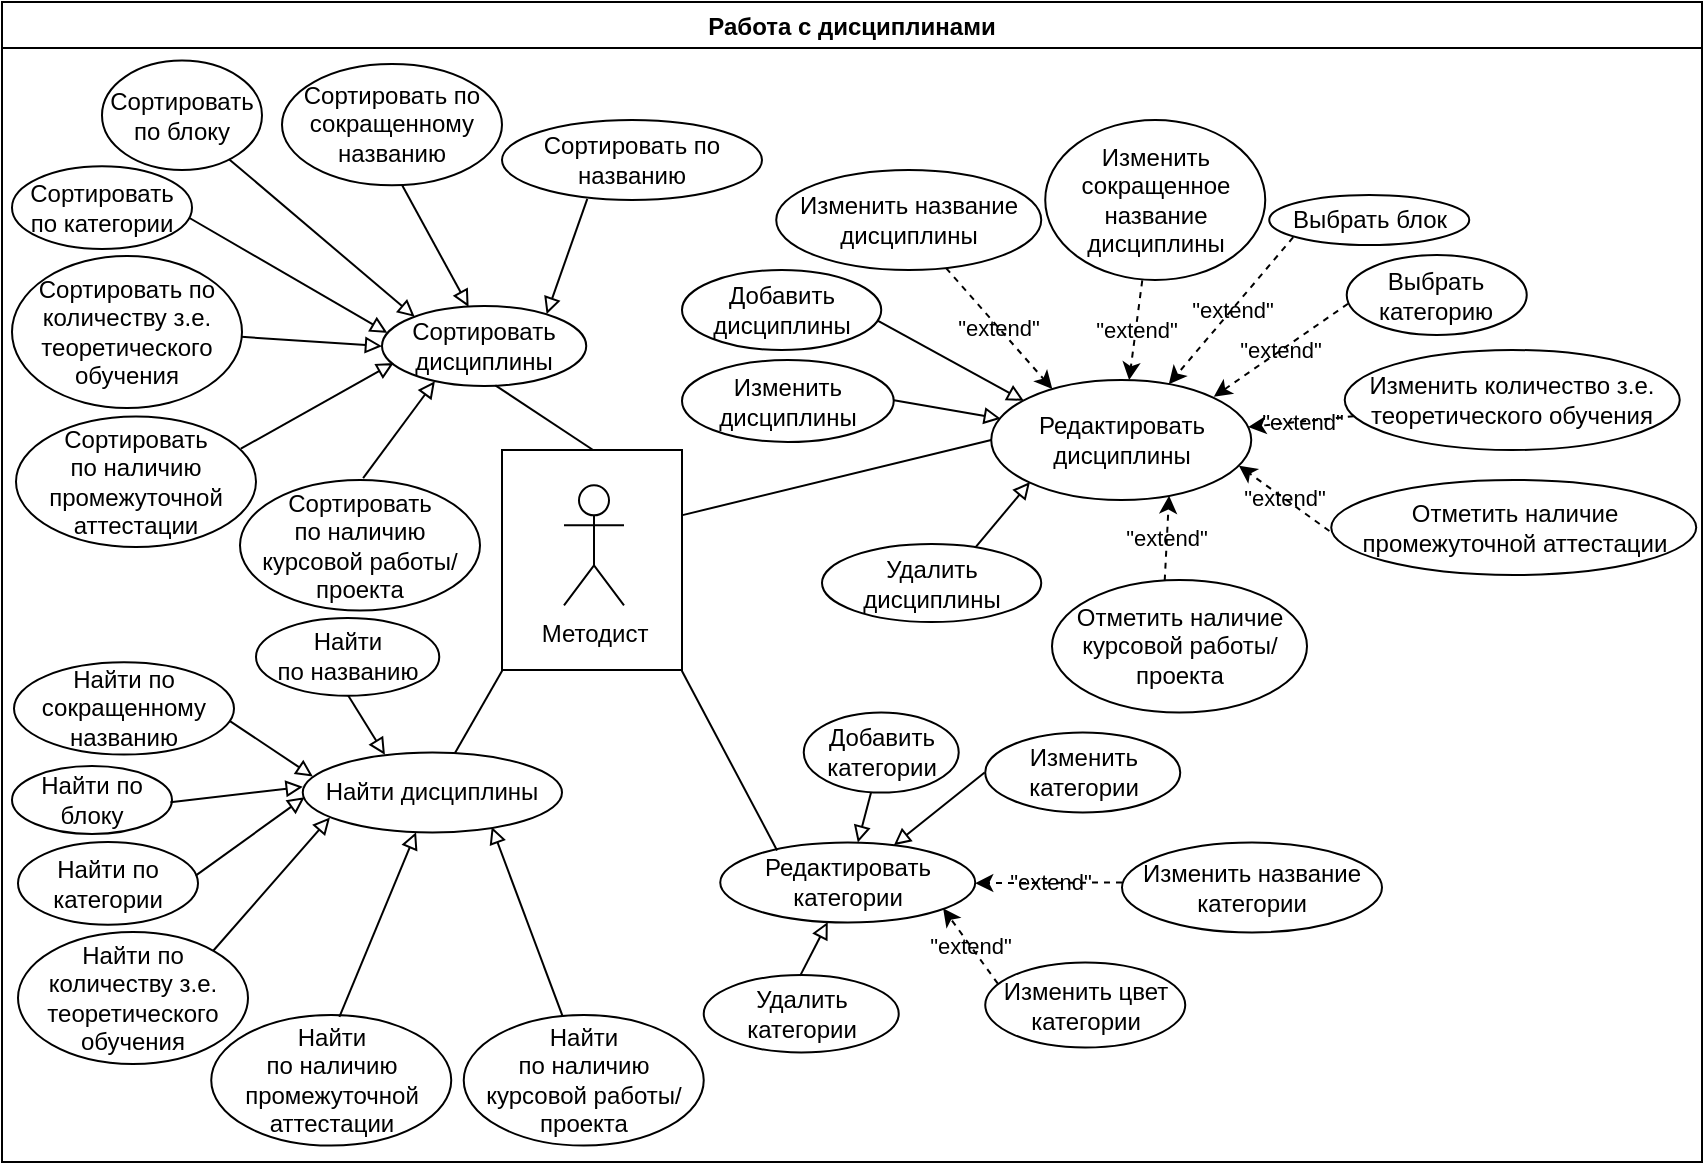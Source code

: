 <mxfile version="17.2.4" type="device"><diagram id="Zh0K8sYVSOeEKQllDIt9" name="Page-1"><mxGraphModel dx="1888" dy="660" grid="1" gridSize="10" guides="1" tooltips="1" connect="0" arrows="1" fold="1" page="1" pageScale="1" pageWidth="850" pageHeight="1100" math="0" shadow="0"><root><mxCell id="0"/><mxCell id="1" parent="0"/><mxCell id="KVoGH-WHwt21C9cMLeo8-1" value="" style="rounded=0;whiteSpace=wrap;html=1;fillColor=none;" parent="1" vertex="1"><mxGeometry x="-600" y="484" width="90" height="110" as="geometry"/></mxCell><mxCell id="kAwzmWlMEPiF8q2u1fac-36" value="" style="endArrow=none;html=1;rounded=0;entryX=0;entryY=0.5;entryDx=0;entryDy=0;exitX=1.003;exitY=0.296;exitDx=0;exitDy=0;exitPerimeter=0;" parent="1" source="KVoGH-WHwt21C9cMLeo8-1" target="kAwzmWlMEPiF8q2u1fac-35" edge="1"><mxGeometry width="50" height="50" relative="1" as="geometry"><mxPoint x="-545" y="523.38" as="sourcePoint"/><mxPoint x="-395" y="383.38" as="targetPoint"/></mxGeometry></mxCell><mxCell id="a7HYJBhB6-KczriwUQ04-33" value="Работа с дисциплинами" style="swimlane;" parent="1" vertex="1"><mxGeometry x="-850" y="260" width="850" height="580" as="geometry"/></mxCell><mxCell id="CMSKaGN8obsDstW23zKW-3" value="" style="endArrow=block;html=1;rounded=0;labelBorderColor=none;endFill=0;exitX=0.411;exitY=0.005;exitDx=0;exitDy=0;exitPerimeter=0;entryX=0.729;entryY=0.929;entryDx=0;entryDy=0;entryPerimeter=0;" parent="a7HYJBhB6-KczriwUQ04-33" source="CMSKaGN8obsDstW23zKW-59" target="RCO-uN1KYXp3KknbxIjs-1" edge="1"><mxGeometry width="50" height="50" relative="1" as="geometry"><mxPoint x="250" y="440.25" as="sourcePoint"/><mxPoint x="330" y="438.25" as="targetPoint"/></mxGeometry></mxCell><mxCell id="a7HYJBhB6-KczriwUQ04-6" value="Добавить категории" style="ellipse;whiteSpace=wrap;html=1;" parent="a7HYJBhB6-KczriwUQ04-33" vertex="1"><mxGeometry x="400.87" y="355.25" width="77.5" height="40" as="geometry"/></mxCell><mxCell id="a7HYJBhB6-KczriwUQ04-11" value="Редактировать категории" style="ellipse;whiteSpace=wrap;html=1;" parent="a7HYJBhB6-KczriwUQ04-33" vertex="1"><mxGeometry x="359.12" y="420.25" width="127.5" height="40" as="geometry"/></mxCell><mxCell id="a7HYJBhB6-KczriwUQ04-12" value="" style="endArrow=block;html=1;rounded=0;labelBorderColor=none;endFill=0;" parent="a7HYJBhB6-KczriwUQ04-33" source="a7HYJBhB6-KczriwUQ04-6" target="a7HYJBhB6-KczriwUQ04-11" edge="1"><mxGeometry width="50" height="50" relative="1" as="geometry"><mxPoint x="336.18" y="342.65" as="sourcePoint"/><mxPoint x="327.968" y="401.25" as="targetPoint"/></mxGeometry></mxCell><mxCell id="a7HYJBhB6-KczriwUQ04-13" value="Изменить категории" style="ellipse;whiteSpace=wrap;html=1;" parent="a7HYJBhB6-KczriwUQ04-33" vertex="1"><mxGeometry x="491.62" y="365.25" width="97.5" height="40" as="geometry"/></mxCell><mxCell id="a7HYJBhB6-KczriwUQ04-14" value="" style="endArrow=block;html=1;rounded=0;labelBorderColor=none;endFill=0;exitX=-0.003;exitY=0.5;exitDx=0;exitDy=0;exitPerimeter=0;" parent="a7HYJBhB6-KczriwUQ04-33" source="a7HYJBhB6-KczriwUQ04-13" target="a7HYJBhB6-KczriwUQ04-11" edge="1"><mxGeometry width="50" height="50" relative="1" as="geometry"><mxPoint x="511.0" y="436.25" as="sourcePoint"/><mxPoint x="477.672" y="467.22" as="targetPoint"/></mxGeometry></mxCell><mxCell id="a7HYJBhB6-KczriwUQ04-15" value="Удалить категории" style="ellipse;whiteSpace=wrap;html=1;" parent="a7HYJBhB6-KczriwUQ04-33" vertex="1"><mxGeometry x="350.87" y="486.5" width="97.5" height="38.75" as="geometry"/></mxCell><mxCell id="a7HYJBhB6-KczriwUQ04-16" value="" style="endArrow=block;html=1;rounded=0;labelBorderColor=none;endFill=0;exitX=0.494;exitY=0.011;exitDx=0;exitDy=0;exitPerimeter=0;" parent="a7HYJBhB6-KczriwUQ04-33" source="a7HYJBhB6-KczriwUQ04-15" target="a7HYJBhB6-KczriwUQ04-11" edge="1"><mxGeometry width="50" height="50" relative="1" as="geometry"><mxPoint x="536.62" y="515.25" as="sourcePoint"/><mxPoint x="511.993" y="480.899" as="targetPoint"/></mxGeometry></mxCell><mxCell id="a7HYJBhB6-KczriwUQ04-17" value="Изменить название категории" style="ellipse;whiteSpace=wrap;html=1;" parent="a7HYJBhB6-KczriwUQ04-33" vertex="1"><mxGeometry x="560" y="420.25" width="130" height="45" as="geometry"/></mxCell><mxCell id="a7HYJBhB6-KczriwUQ04-18" value="Изменить цвет категории" style="ellipse;whiteSpace=wrap;html=1;" parent="a7HYJBhB6-KczriwUQ04-33" vertex="1"><mxGeometry x="491.62" y="480.25" width="100" height="42.5" as="geometry"/></mxCell><mxCell id="a7HYJBhB6-KczriwUQ04-19" value="&quot;extend&quot;" style="endArrow=classic;html=1;rounded=0;dashed=1;labelBackgroundColor=none;exitX=0;exitY=0.444;exitDx=0;exitDy=0;exitPerimeter=0;entryX=1;entryY=0.508;entryDx=0;entryDy=0;entryPerimeter=0;" parent="a7HYJBhB6-KczriwUQ04-33" source="a7HYJBhB6-KczriwUQ04-17" target="a7HYJBhB6-KczriwUQ04-11" edge="1"><mxGeometry width="50" height="50" relative="1" as="geometry"><mxPoint x="571.84" y="270.5" as="sourcePoint"/><mxPoint x="529.837" y="307.85" as="targetPoint"/></mxGeometry></mxCell><mxCell id="a7HYJBhB6-KczriwUQ04-20" value="&quot;extend&quot;" style="endArrow=classic;html=1;rounded=0;dashed=1;labelBackgroundColor=none;entryX=0.874;entryY=0.823;entryDx=0;entryDy=0;entryPerimeter=0;exitX=0.063;exitY=0.249;exitDx=0;exitDy=0;exitPerimeter=0;" parent="a7HYJBhB6-KczriwUQ04-33" source="a7HYJBhB6-KczriwUQ04-18" target="a7HYJBhB6-KczriwUQ04-11" edge="1"><mxGeometry width="50" height="50" relative="1" as="geometry"><mxPoint x="686.62" y="495.25" as="sourcePoint"/><mxPoint x="641.71" y="469.039" as="targetPoint"/></mxGeometry></mxCell><mxCell id="kAwzmWlMEPiF8q2u1fac-35" value="Редактировать дисциплины" style="ellipse;whiteSpace=wrap;html=1;" parent="a7HYJBhB6-KczriwUQ04-33" vertex="1"><mxGeometry x="494.62" y="189" width="130" height="60" as="geometry"/></mxCell><mxCell id="kAwzmWlMEPiF8q2u1fac-37" value="Выбрать блок" style="ellipse;whiteSpace=wrap;html=1;" parent="a7HYJBhB6-KczriwUQ04-33" vertex="1"><mxGeometry x="633.62" y="96.5" width="100" height="25" as="geometry"/></mxCell><mxCell id="kAwzmWlMEPiF8q2u1fac-39" value="Изменить название дисциплины" style="ellipse;whiteSpace=wrap;html=1;" parent="a7HYJBhB6-KczriwUQ04-33" vertex="1"><mxGeometry x="387.12" y="84" width="132.5" height="50" as="geometry"/></mxCell><mxCell id="kAwzmWlMEPiF8q2u1fac-40" value="Изменить количество з.е.&lt;br&gt;теоретического обучения" style="ellipse;whiteSpace=wrap;html=1;" parent="a7HYJBhB6-KczriwUQ04-33" vertex="1"><mxGeometry x="671.37" y="174" width="167.5" height="50" as="geometry"/></mxCell><mxCell id="kAwzmWlMEPiF8q2u1fac-41" value="&quot;extend&quot;" style="endArrow=classic;html=1;rounded=0;dashed=1;labelBorderColor=none;exitX=0.641;exitY=0.981;exitDx=0;exitDy=0;exitPerimeter=0;labelBackgroundColor=none;entryX=0.235;entryY=0.075;entryDx=0;entryDy=0;entryPerimeter=0;" parent="a7HYJBhB6-KczriwUQ04-33" source="kAwzmWlMEPiF8q2u1fac-39" target="kAwzmWlMEPiF8q2u1fac-35" edge="1"><mxGeometry width="50" height="50" relative="1" as="geometry"><mxPoint x="634.62" y="229" as="sourcePoint"/><mxPoint x="404.62" y="159" as="targetPoint"/></mxGeometry></mxCell><mxCell id="-8U82XjVMPYfmYzCf4u3-12" value="Выбрать категорию" style="ellipse;whiteSpace=wrap;html=1;" parent="a7HYJBhB6-KczriwUQ04-33" vertex="1"><mxGeometry x="672.37" y="126.5" width="90" height="40" as="geometry"/></mxCell><mxCell id="-8U82XjVMPYfmYzCf4u3-18" value="Отметить наличие курсовой работы/ проекта" style="ellipse;whiteSpace=wrap;html=1;" parent="a7HYJBhB6-KczriwUQ04-33" vertex="1"><mxGeometry x="525" y="289" width="127.5" height="66.25" as="geometry"/></mxCell><mxCell id="-8U82XjVMPYfmYzCf4u3-19" value="&quot;extend&quot;" style="endArrow=classic;html=1;rounded=0;dashed=1;exitX=0.442;exitY=0.005;exitDx=0;exitDy=0;entryX=0.684;entryY=0.964;entryDx=0;entryDy=0;entryPerimeter=0;labelBackgroundColor=none;exitPerimeter=0;" parent="a7HYJBhB6-KczriwUQ04-33" source="-8U82XjVMPYfmYzCf4u3-18" target="kAwzmWlMEPiF8q2u1fac-35" edge="1"><mxGeometry width="50" height="50" relative="1" as="geometry"><mxPoint x="419.62" y="294" as="sourcePoint"/><mxPoint x="513.2" y="245.62" as="targetPoint"/></mxGeometry></mxCell><mxCell id="-8U82XjVMPYfmYzCf4u3-20" value="Изменить сокращенное название дисциплины" style="ellipse;whiteSpace=wrap;html=1;" parent="a7HYJBhB6-KczriwUQ04-33" vertex="1"><mxGeometry x="521.62" y="59" width="110" height="80" as="geometry"/></mxCell><mxCell id="a7HYJBhB6-KczriwUQ04-3" value="&quot;extend&quot;" style="endArrow=classic;html=1;rounded=0;dashed=1;labelBackgroundColor=none;exitX=-0.005;exitY=0.537;exitDx=0;exitDy=0;exitPerimeter=0;entryX=0.952;entryY=0.713;entryDx=0;entryDy=0;entryPerimeter=0;" parent="a7HYJBhB6-KczriwUQ04-33" source="a7HYJBhB6-KczriwUQ04-2" target="kAwzmWlMEPiF8q2u1fac-35" edge="1"><mxGeometry width="50" height="50" relative="1" as="geometry"><mxPoint x="660.02" y="338.105" as="sourcePoint"/><mxPoint x="592.851" y="257.019" as="targetPoint"/></mxGeometry></mxCell><mxCell id="a7HYJBhB6-KczriwUQ04-22" value="&quot;extend&quot;" style="endArrow=classic;html=1;rounded=0;dashed=1;labelBorderColor=none;exitX=0.441;exitY=1.002;exitDx=0;exitDy=0;exitPerimeter=0;labelBackgroundColor=none;" parent="a7HYJBhB6-KczriwUQ04-33" source="-8U82XjVMPYfmYzCf4u3-20" target="kAwzmWlMEPiF8q2u1fac-35" edge="1"><mxGeometry width="50" height="50" relative="1" as="geometry"><mxPoint x="469.552" y="143.05" as="sourcePoint"/><mxPoint x="520.74" y="208.72" as="targetPoint"/></mxGeometry></mxCell><mxCell id="a7HYJBhB6-KczriwUQ04-23" value="&quot;extend&quot;" style="endArrow=classic;html=1;rounded=0;dashed=1;labelBorderColor=none;exitX=0.12;exitY=0.844;exitDx=0;exitDy=0;exitPerimeter=0;labelBackgroundColor=none;" parent="a7HYJBhB6-KczriwUQ04-33" source="kAwzmWlMEPiF8q2u1fac-37" target="kAwzmWlMEPiF8q2u1fac-35" edge="1"><mxGeometry width="50" height="50" relative="1" as="geometry"><mxPoint x="578.13" y="139.16" as="sourcePoint"/><mxPoint x="572.33" y="199.026" as="targetPoint"/></mxGeometry></mxCell><mxCell id="a7HYJBhB6-KczriwUQ04-24" value="&quot;extend&quot;" style="endArrow=classic;html=1;rounded=0;dashed=1;labelBorderColor=none;labelBackgroundColor=none;exitX=0.007;exitY=0.609;exitDx=0;exitDy=0;exitPerimeter=0;entryX=0.856;entryY=0.14;entryDx=0;entryDy=0;entryPerimeter=0;" parent="a7HYJBhB6-KczriwUQ04-33" source="-8U82XjVMPYfmYzCf4u3-12" target="kAwzmWlMEPiF8q2u1fac-35" edge="1"><mxGeometry width="50" height="50" relative="1" as="geometry"><mxPoint x="684.62" y="189" as="sourcePoint"/><mxPoint x="598.862" y="202.207" as="targetPoint"/></mxGeometry></mxCell><mxCell id="a7HYJBhB6-KczriwUQ04-25" value="&quot;extend&quot;" style="endArrow=classic;html=1;rounded=0;dashed=1;labelBackgroundColor=none;" parent="a7HYJBhB6-KczriwUQ04-33" source="kAwzmWlMEPiF8q2u1fac-40" target="kAwzmWlMEPiF8q2u1fac-35" edge="1"><mxGeometry width="50" height="50" relative="1" as="geometry"><mxPoint x="538.752" y="308.63" as="sourcePoint"/><mxPoint x="547.78" y="257.8" as="targetPoint"/></mxGeometry></mxCell><mxCell id="a7HYJBhB6-KczriwUQ04-26" value="Добавить дисциплины" style="ellipse;whiteSpace=wrap;html=1;" parent="a7HYJBhB6-KczriwUQ04-33" vertex="1"><mxGeometry x="340" y="134" width="99.62" height="40" as="geometry"/></mxCell><mxCell id="a7HYJBhB6-KczriwUQ04-27" value="Изменить дисциплины" style="ellipse;whiteSpace=wrap;html=1;" parent="a7HYJBhB6-KczriwUQ04-33" vertex="1"><mxGeometry x="340" y="179" width="105.87" height="41" as="geometry"/></mxCell><mxCell id="a7HYJBhB6-KczriwUQ04-28" value="" style="endArrow=block;html=1;rounded=0;labelBorderColor=none;endFill=0;exitX=0.982;exitY=0.633;exitDx=0;exitDy=0;exitPerimeter=0;entryX=0.126;entryY=0.174;entryDx=0;entryDy=0;entryPerimeter=0;" parent="a7HYJBhB6-KczriwUQ04-33" source="a7HYJBhB6-KczriwUQ04-26" target="kAwzmWlMEPiF8q2u1fac-35" edge="1"><mxGeometry width="50" height="50" relative="1" as="geometry"><mxPoint x="474.62" y="190.25" as="sourcePoint"/><mxPoint x="437.563" y="215.999" as="targetPoint"/></mxGeometry></mxCell><mxCell id="a7HYJBhB6-KczriwUQ04-29" value="" style="endArrow=block;html=1;rounded=0;labelBorderColor=none;endFill=0;exitX=1.001;exitY=0.491;exitDx=0;exitDy=0;exitPerimeter=0;entryX=0.037;entryY=0.322;entryDx=0;entryDy=0;entryPerimeter=0;" parent="a7HYJBhB6-KczriwUQ04-33" source="a7HYJBhB6-KczriwUQ04-27" target="kAwzmWlMEPiF8q2u1fac-35" edge="1"><mxGeometry width="50" height="50" relative="1" as="geometry"><mxPoint x="447.91" y="169.32" as="sourcePoint"/><mxPoint x="521.0" y="209.44" as="targetPoint"/></mxGeometry></mxCell><mxCell id="a7HYJBhB6-KczriwUQ04-30" value="Удалить дисциплины" style="ellipse;whiteSpace=wrap;html=1;" parent="a7HYJBhB6-KczriwUQ04-33" vertex="1"><mxGeometry x="410" y="271" width="109.62" height="39" as="geometry"/></mxCell><mxCell id="a7HYJBhB6-KczriwUQ04-31" value="" style="endArrow=block;html=1;rounded=0;labelBorderColor=none;endFill=0;exitX=0.699;exitY=0.047;exitDx=0;exitDy=0;exitPerimeter=0;entryX=0.149;entryY=0.851;entryDx=0;entryDy=0;entryPerimeter=0;" parent="a7HYJBhB6-KczriwUQ04-33" source="a7HYJBhB6-KczriwUQ04-30" target="kAwzmWlMEPiF8q2u1fac-35" edge="1"><mxGeometry width="50" height="50" relative="1" as="geometry"><mxPoint x="455.971" y="207.167" as="sourcePoint"/><mxPoint x="509.43" y="218.32" as="targetPoint"/></mxGeometry></mxCell><mxCell id="CMSKaGN8obsDstW23zKW-1" value="Сортировать по сокращенному названию" style="ellipse;whiteSpace=wrap;html=1;" parent="a7HYJBhB6-KczriwUQ04-33" vertex="1"><mxGeometry x="140" y="31.04" width="110" height="60.62" as="geometry"/></mxCell><mxCell id="a7HYJBhB6-KczriwUQ04-2" value="Отметить наличие промежуточной аттестации" style="ellipse;whiteSpace=wrap;html=1;" parent="a7HYJBhB6-KczriwUQ04-33" vertex="1"><mxGeometry x="664.62" y="239" width="182.5" height="47.5" as="geometry"/></mxCell><mxCell id="RCO-uN1KYXp3KknbxIjs-1" value="Найти дисциплины" style="ellipse;whiteSpace=wrap;html=1;" parent="a7HYJBhB6-KczriwUQ04-33" vertex="1"><mxGeometry x="150.38" y="375.25" width="129.62" height="40" as="geometry"/></mxCell><mxCell id="RCO-uN1KYXp3KknbxIjs-2" value="Сортировать дисциплины" style="ellipse;whiteSpace=wrap;html=1;" parent="a7HYJBhB6-KczriwUQ04-33" vertex="1"><mxGeometry x="190" y="152" width="102.12" height="40" as="geometry"/></mxCell><mxCell id="CMSKaGN8obsDstW23zKW-4" value="Сортировать по названию" style="ellipse;whiteSpace=wrap;html=1;" parent="a7HYJBhB6-KczriwUQ04-33" vertex="1"><mxGeometry x="250" y="59" width="130" height="40" as="geometry"/></mxCell><mxCell id="CMSKaGN8obsDstW23zKW-47" value="Сортировать по блоку" style="ellipse;whiteSpace=wrap;html=1;" parent="a7HYJBhB6-KczriwUQ04-33" vertex="1"><mxGeometry x="50" y="29.31" width="80" height="54.69" as="geometry"/></mxCell><mxCell id="CMSKaGN8obsDstW23zKW-48" value="Сортировать по категории" style="ellipse;whiteSpace=wrap;html=1;" parent="a7HYJBhB6-KczriwUQ04-33" vertex="1"><mxGeometry x="5" y="82.15" width="90" height="41.35" as="geometry"/></mxCell><mxCell id="CMSKaGN8obsDstW23zKW-50" value="Сортировать по количеству з.е. теоретического &lt;br&gt;обучения" style="ellipse;whiteSpace=wrap;html=1;" parent="a7HYJBhB6-KczriwUQ04-33" vertex="1"><mxGeometry x="5" y="127" width="115" height="76" as="geometry"/></mxCell><mxCell id="CMSKaGN8obsDstW23zKW-51" value="Сортировать &lt;br&gt;по наличию промежуточной аттестации" style="ellipse;whiteSpace=wrap;html=1;" parent="a7HYJBhB6-KczriwUQ04-33" vertex="1"><mxGeometry x="7" y="207.19" width="120" height="65.31" as="geometry"/></mxCell><mxCell id="CMSKaGN8obsDstW23zKW-52" value="Сортировать &lt;br&gt;по наличию курсовой работы/проекта" style="ellipse;whiteSpace=wrap;html=1;" parent="a7HYJBhB6-KczriwUQ04-33" vertex="1"><mxGeometry x="119" y="239.0" width="120" height="65.31" as="geometry"/></mxCell><mxCell id="CMSKaGN8obsDstW23zKW-53" value="Найти по сокращенному названию" style="ellipse;whiteSpace=wrap;html=1;" parent="a7HYJBhB6-KczriwUQ04-33" vertex="1"><mxGeometry x="6" y="330.16" width="110" height="46.12" as="geometry"/></mxCell><mxCell id="CMSKaGN8obsDstW23zKW-54" value="Найти &lt;br&gt;по названию" style="ellipse;whiteSpace=wrap;html=1;" parent="a7HYJBhB6-KczriwUQ04-33" vertex="1"><mxGeometry x="127" y="308.0" width="91.63" height="38.89" as="geometry"/></mxCell><mxCell id="CMSKaGN8obsDstW23zKW-55" value="Найти по блоку" style="ellipse;whiteSpace=wrap;html=1;" parent="a7HYJBhB6-KczriwUQ04-33" vertex="1"><mxGeometry x="5" y="382" width="80" height="34" as="geometry"/></mxCell><mxCell id="CMSKaGN8obsDstW23zKW-56" value="Найти по категории" style="ellipse;whiteSpace=wrap;html=1;" parent="a7HYJBhB6-KczriwUQ04-33" vertex="1"><mxGeometry x="8" y="420.0" width="90" height="41.35" as="geometry"/></mxCell><mxCell id="CMSKaGN8obsDstW23zKW-57" value="Найти по количеству з.е. теоретического &lt;br&gt;обучения" style="ellipse;whiteSpace=wrap;html=1;" parent="a7HYJBhB6-KczriwUQ04-33" vertex="1"><mxGeometry x="8" y="465" width="115" height="66" as="geometry"/></mxCell><mxCell id="CMSKaGN8obsDstW23zKW-58" value="Найти&lt;br&gt;по наличию промежуточной аттестации" style="ellipse;whiteSpace=wrap;html=1;" parent="a7HYJBhB6-KczriwUQ04-33" vertex="1"><mxGeometry x="104.62" y="506.5" width="120" height="65.31" as="geometry"/></mxCell><mxCell id="CMSKaGN8obsDstW23zKW-59" value="Найти&lt;br&gt;по наличию курсовой работы/проекта" style="ellipse;whiteSpace=wrap;html=1;" parent="a7HYJBhB6-KczriwUQ04-33" vertex="1"><mxGeometry x="230.87" y="506.5" width="120" height="65.31" as="geometry"/></mxCell><mxCell id="CMSKaGN8obsDstW23zKW-60" value="" style="endArrow=block;html=1;rounded=0;labelBorderColor=none;endFill=0;exitX=0.534;exitY=0.014;exitDx=0;exitDy=0;exitPerimeter=0;" parent="a7HYJBhB6-KczriwUQ04-33" source="CMSKaGN8obsDstW23zKW-58" target="RCO-uN1KYXp3KknbxIjs-1" edge="1"><mxGeometry width="50" height="50" relative="1" as="geometry"><mxPoint x="201.06" y="461.35" as="sourcePoint"/><mxPoint x="281.06" y="459.35" as="targetPoint"/></mxGeometry></mxCell><mxCell id="CMSKaGN8obsDstW23zKW-61" value="" style="endArrow=block;html=1;rounded=0;labelBorderColor=none;endFill=0;exitX=0.849;exitY=0.142;exitDx=0;exitDy=0;exitPerimeter=0;entryX=0.105;entryY=0.812;entryDx=0;entryDy=0;entryPerimeter=0;" parent="a7HYJBhB6-KczriwUQ04-33" source="CMSKaGN8obsDstW23zKW-57" target="RCO-uN1KYXp3KknbxIjs-1" edge="1"><mxGeometry width="50" height="50" relative="1" as="geometry"><mxPoint x="178.7" y="517.414" as="sourcePoint"/><mxPoint x="204.71" y="425.129" as="targetPoint"/></mxGeometry></mxCell><mxCell id="CMSKaGN8obsDstW23zKW-62" value="" style="endArrow=block;html=1;rounded=0;labelBorderColor=none;endFill=0;exitX=0.987;exitY=0.407;exitDx=0;exitDy=0;exitPerimeter=0;entryX=0.007;entryY=0.558;entryDx=0;entryDy=0;entryPerimeter=0;" parent="a7HYJBhB6-KczriwUQ04-33" source="CMSKaGN8obsDstW23zKW-56" target="RCO-uN1KYXp3KknbxIjs-1" edge="1"><mxGeometry width="50" height="50" relative="1" as="geometry"><mxPoint x="122.765" y="490.972" as="sourcePoint"/><mxPoint x="170.84" y="417.73" as="targetPoint"/></mxGeometry></mxCell><mxCell id="CMSKaGN8obsDstW23zKW-63" value="" style="endArrow=block;html=1;rounded=0;labelBorderColor=none;endFill=0;exitX=0.99;exitY=0.532;exitDx=0;exitDy=0;exitPerimeter=0;entryX=0;entryY=0.429;entryDx=0;entryDy=0;entryPerimeter=0;" parent="a7HYJBhB6-KczriwUQ04-33" source="CMSKaGN8obsDstW23zKW-55" target="RCO-uN1KYXp3KknbxIjs-1" edge="1"><mxGeometry width="50" height="50" relative="1" as="geometry"><mxPoint x="106.83" y="446.829" as="sourcePoint"/><mxPoint x="161.077" y="407.57" as="targetPoint"/></mxGeometry></mxCell><mxCell id="CMSKaGN8obsDstW23zKW-64" value="" style="endArrow=block;html=1;rounded=0;labelBorderColor=none;endFill=0;exitX=0.98;exitY=0.635;exitDx=0;exitDy=0;exitPerimeter=0;entryX=0.039;entryY=0.299;entryDx=0;entryDy=0;entryPerimeter=0;" parent="a7HYJBhB6-KczriwUQ04-33" source="CMSKaGN8obsDstW23zKW-53" target="RCO-uN1KYXp3KknbxIjs-1" edge="1"><mxGeometry width="50" height="50" relative="1" as="geometry"><mxPoint x="94.2" y="410.088" as="sourcePoint"/><mxPoint x="160.38" y="402.41" as="targetPoint"/></mxGeometry></mxCell><mxCell id="CMSKaGN8obsDstW23zKW-65" value="" style="endArrow=block;html=1;rounded=0;labelBorderColor=none;endFill=0;exitX=0.503;exitY=0.996;exitDx=0;exitDy=0;exitPerimeter=0;entryX=0.317;entryY=0.029;entryDx=0;entryDy=0;entryPerimeter=0;" parent="a7HYJBhB6-KczriwUQ04-33" source="CMSKaGN8obsDstW23zKW-54" target="RCO-uN1KYXp3KknbxIjs-1" edge="1"><mxGeometry width="50" height="50" relative="1" as="geometry"><mxPoint x="123.8" y="369.446" as="sourcePoint"/><mxPoint x="164.265" y="397.21" as="targetPoint"/></mxGeometry></mxCell><mxCell id="CMSKaGN8obsDstW23zKW-66" value="" style="endArrow=block;html=1;rounded=0;labelBorderColor=none;endFill=0;exitX=0.328;exitY=0.985;exitDx=0;exitDy=0;exitPerimeter=0;entryX=0.806;entryY=0.102;entryDx=0;entryDy=0;entryPerimeter=0;" parent="a7HYJBhB6-KczriwUQ04-33" source="CMSKaGN8obsDstW23zKW-4" target="RCO-uN1KYXp3KknbxIjs-2" edge="1"><mxGeometry width="50" height="50" relative="1" as="geometry"><mxPoint x="160.19" y="109.324" as="sourcePoint"/><mxPoint x="169.06" y="139.0" as="targetPoint"/></mxGeometry></mxCell><mxCell id="CMSKaGN8obsDstW23zKW-67" value="" style="endArrow=block;html=1;rounded=0;labelBorderColor=none;endFill=0;exitX=0.545;exitY=0.996;exitDx=0;exitDy=0;exitPerimeter=0;entryX=0.424;entryY=0.01;entryDx=0;entryDy=0;entryPerimeter=0;" parent="a7HYJBhB6-KczriwUQ04-33" source="CMSKaGN8obsDstW23zKW-1" target="RCO-uN1KYXp3KknbxIjs-2" edge="1"><mxGeometry width="50" height="50" relative="1" as="geometry"><mxPoint x="302.64" y="108.4" as="sourcePoint"/><mxPoint x="282.309" y="166.08" as="targetPoint"/></mxGeometry></mxCell><mxCell id="CMSKaGN8obsDstW23zKW-68" value="" style="endArrow=block;html=1;rounded=0;labelBorderColor=none;endFill=0;exitX=0.794;exitY=0.901;exitDx=0;exitDy=0;exitPerimeter=0;entryX=0.16;entryY=0.135;entryDx=0;entryDy=0;entryPerimeter=0;" parent="a7HYJBhB6-KczriwUQ04-33" source="CMSKaGN8obsDstW23zKW-47" target="RCO-uN1KYXp3KknbxIjs-2" edge="1"><mxGeometry width="50" height="50" relative="1" as="geometry"><mxPoint x="209.95" y="101.418" as="sourcePoint"/><mxPoint x="243.299" y="162.4" as="targetPoint"/></mxGeometry></mxCell><mxCell id="CMSKaGN8obsDstW23zKW-69" value="" style="endArrow=block;html=1;rounded=0;labelBorderColor=none;endFill=0;exitX=0.984;exitY=0.622;exitDx=0;exitDy=0;exitPerimeter=0;entryX=0.026;entryY=0.335;entryDx=0;entryDy=0;entryPerimeter=0;" parent="a7HYJBhB6-KczriwUQ04-33" source="CMSKaGN8obsDstW23zKW-48" target="RCO-uN1KYXp3KknbxIjs-2" edge="1"><mxGeometry width="50" height="50" relative="1" as="geometry"><mxPoint x="123.52" y="88.586" as="sourcePoint"/><mxPoint x="216.339" y="167.4" as="targetPoint"/></mxGeometry></mxCell><mxCell id="CMSKaGN8obsDstW23zKW-70" value="" style="endArrow=block;html=1;rounded=0;labelBorderColor=none;endFill=0;exitX=0.997;exitY=0.532;exitDx=0;exitDy=0;exitPerimeter=0;entryX=0;entryY=0.502;entryDx=0;entryDy=0;entryPerimeter=0;" parent="a7HYJBhB6-KczriwUQ04-33" source="CMSKaGN8obsDstW23zKW-50" target="RCO-uN1KYXp3KknbxIjs-2" edge="1"><mxGeometry width="50" height="50" relative="1" as="geometry"><mxPoint x="102.66" y="117.415" as="sourcePoint"/><mxPoint x="202.655" y="175.4" as="targetPoint"/></mxGeometry></mxCell><mxCell id="CMSKaGN8obsDstW23zKW-71" value="" style="endArrow=block;html=1;rounded=0;labelBorderColor=none;endFill=0;exitX=0.937;exitY=0.247;exitDx=0;exitDy=0;exitPerimeter=0;entryX=0.057;entryY=0.713;entryDx=0;entryDy=0;entryPerimeter=0;" parent="a7HYJBhB6-KczriwUQ04-33" source="CMSKaGN8obsDstW23zKW-51" target="RCO-uN1KYXp3KknbxIjs-2" edge="1"><mxGeometry width="50" height="50" relative="1" as="geometry"><mxPoint x="129.655" y="177.432" as="sourcePoint"/><mxPoint x="200" y="182.08" as="targetPoint"/></mxGeometry></mxCell><mxCell id="CMSKaGN8obsDstW23zKW-72" value="" style="endArrow=block;html=1;rounded=0;labelBorderColor=none;endFill=0;exitX=0.513;exitY=-0.014;exitDx=0;exitDy=0;exitPerimeter=0;entryX=0.259;entryY=0.94;entryDx=0;entryDy=0;entryPerimeter=0;" parent="a7HYJBhB6-KczriwUQ04-33" source="CMSKaGN8obsDstW23zKW-52" target="RCO-uN1KYXp3KknbxIjs-2" edge="1"><mxGeometry width="50" height="50" relative="1" as="geometry"><mxPoint x="129.44" y="233.322" as="sourcePoint"/><mxPoint x="205.821" y="190.52" as="targetPoint"/></mxGeometry></mxCell><mxCell id="kAwzmWlMEPiF8q2u1fac-1" value="Методист" style="shape=umlActor;verticalLabelPosition=bottom;verticalAlign=top;html=1;outlineConnect=0;" parent="a7HYJBhB6-KczriwUQ04-33" vertex="1"><mxGeometry x="281" y="241.66" width="30" height="60" as="geometry"/></mxCell><mxCell id="RCO-uN1KYXp3KknbxIjs-3" value="" style="endArrow=none;html=1;rounded=0;entryX=0.555;entryY=0.992;entryDx=0;entryDy=0;entryPerimeter=0;exitX=0.504;exitY=-0.001;exitDx=0;exitDy=0;exitPerimeter=0;" parent="1" source="KVoGH-WHwt21C9cMLeo8-1" target="RCO-uN1KYXp3KknbxIjs-2" edge="1"><mxGeometry width="50" height="50" relative="1" as="geometry"><mxPoint x="-575" y="523.38" as="sourcePoint"/><mxPoint x="-609" y="424.38" as="targetPoint"/></mxGeometry></mxCell><mxCell id="RCO-uN1KYXp3KknbxIjs-4" value="" style="endArrow=none;html=1;rounded=0;exitX=0.004;exitY=0.999;exitDx=0;exitDy=0;exitPerimeter=0;" parent="1" source="KVoGH-WHwt21C9cMLeo8-1" target="RCO-uN1KYXp3KknbxIjs-1" edge="1"><mxGeometry width="50" height="50" relative="1" as="geometry"><mxPoint x="-575" y="523.38" as="sourcePoint"/><mxPoint x="-345.025" y="273.38" as="targetPoint"/></mxGeometry></mxCell><mxCell id="KVoGH-WHwt21C9cMLeo8-3" value="" style="endArrow=none;html=1;rounded=0;entryX=0.223;entryY=0.099;entryDx=0;entryDy=0;entryPerimeter=0;exitX=0.999;exitY=1.003;exitDx=0;exitDy=0;exitPerimeter=0;" parent="1" source="KVoGH-WHwt21C9cMLeo8-1" target="a7HYJBhB6-KczriwUQ04-11" edge="1"><mxGeometry width="50" height="50" relative="1" as="geometry"><mxPoint x="-510" y="590" as="sourcePoint"/><mxPoint x="-450" y="660" as="targetPoint"/></mxGeometry></mxCell></root></mxGraphModel></diagram></mxfile>